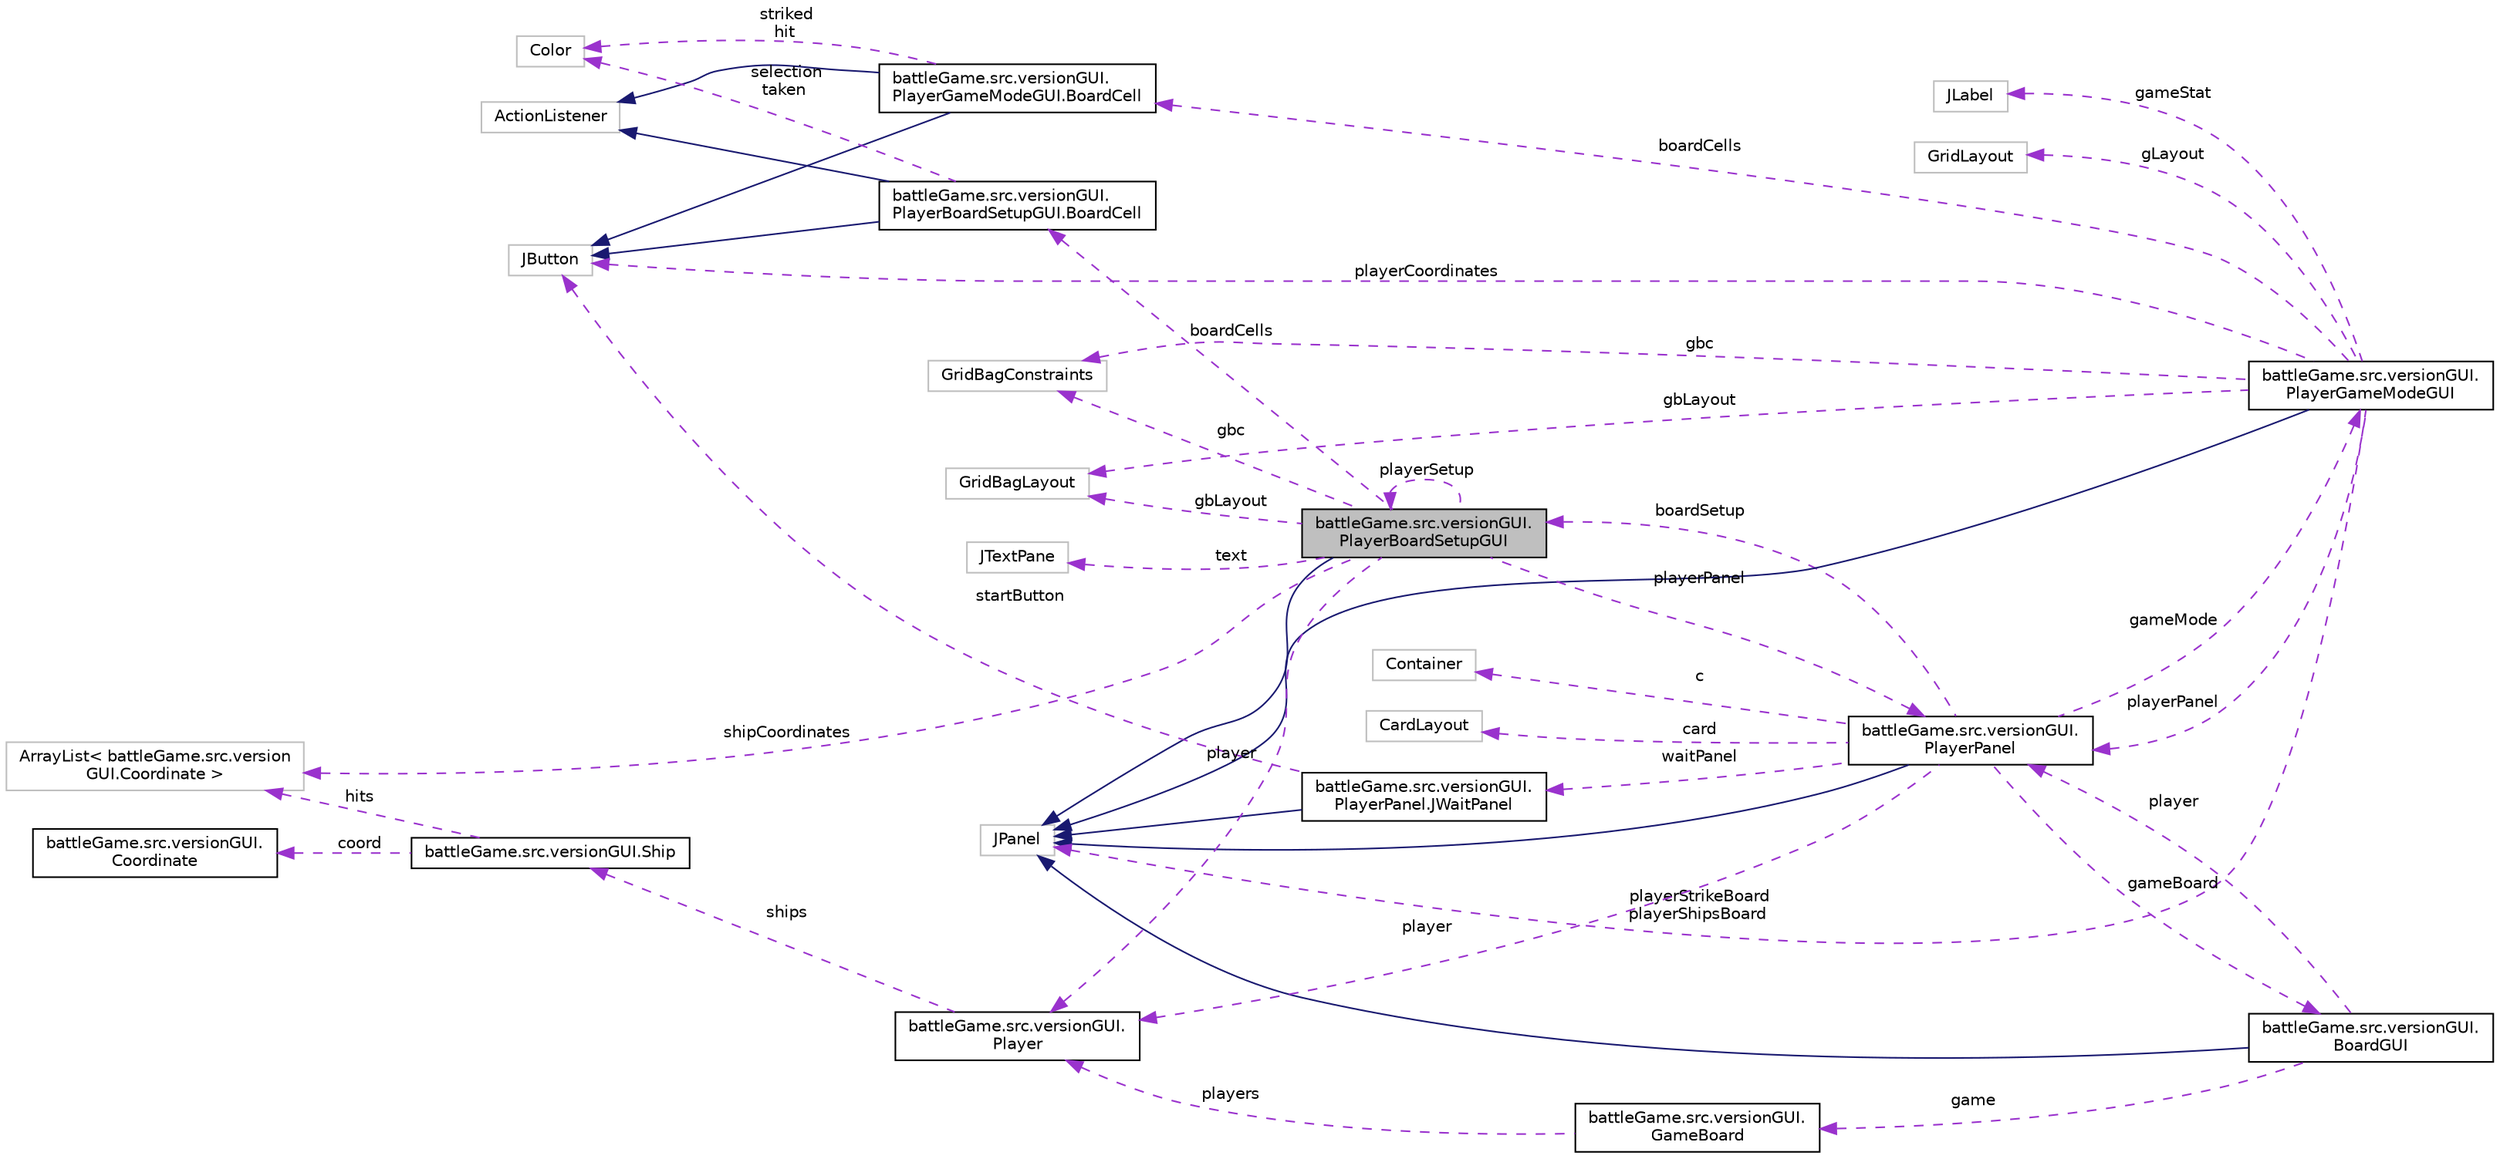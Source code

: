 digraph "battleGame.src.versionGUI.PlayerBoardSetupGUI"
{
  edge [fontname="Helvetica",fontsize="10",labelfontname="Helvetica",labelfontsize="10"];
  node [fontname="Helvetica",fontsize="10",shape=record];
  rankdir="LR";
  Node1 [label="battleGame.src.versionGUI.\lPlayerBoardSetupGUI",height=0.2,width=0.4,color="black", fillcolor="grey75", style="filled", fontcolor="black"];
  Node2 -> Node1 [dir="back",color="midnightblue",fontsize="10",style="solid",fontname="Helvetica"];
  Node2 [label="JPanel",height=0.2,width=0.4,color="grey75", fillcolor="white", style="filled"];
  Node3 -> Node1 [dir="back",color="darkorchid3",fontsize="10",style="dashed",label=" boardCells" ,fontname="Helvetica"];
  Node3 [label="battleGame.src.versionGUI.\lPlayerBoardSetupGUI.BoardCell",height=0.2,width=0.4,color="black", fillcolor="white", style="filled",URL="$classbattleGame_1_1src_1_1versionGUI_1_1PlayerBoardSetupGUI_1_1BoardCell.html"];
  Node4 -> Node3 [dir="back",color="midnightblue",fontsize="10",style="solid",fontname="Helvetica"];
  Node4 [label="JButton",height=0.2,width=0.4,color="grey75", fillcolor="white", style="filled"];
  Node5 -> Node3 [dir="back",color="midnightblue",fontsize="10",style="solid",fontname="Helvetica"];
  Node5 [label="ActionListener",height=0.2,width=0.4,color="grey75", fillcolor="white", style="filled"];
  Node6 -> Node3 [dir="back",color="darkorchid3",fontsize="10",style="dashed",label=" selection\ntaken" ,fontname="Helvetica"];
  Node6 [label="Color",height=0.2,width=0.4,color="grey75", fillcolor="white", style="filled"];
  Node7 -> Node1 [dir="back",color="darkorchid3",fontsize="10",style="dashed",label=" gbc" ,fontname="Helvetica"];
  Node7 [label="GridBagConstraints",height=0.2,width=0.4,color="grey75", fillcolor="white", style="filled"];
  Node8 -> Node1 [dir="back",color="darkorchid3",fontsize="10",style="dashed",label=" playerPanel" ,fontname="Helvetica"];
  Node8 [label="battleGame.src.versionGUI.\lPlayerPanel",height=0.2,width=0.4,color="black", fillcolor="white", style="filled",URL="$classbattleGame_1_1src_1_1versionGUI_1_1PlayerPanel.html"];
  Node2 -> Node8 [dir="back",color="midnightblue",fontsize="10",style="solid",fontname="Helvetica"];
  Node1 -> Node8 [dir="back",color="darkorchid3",fontsize="10",style="dashed",label=" boardSetup" ,fontname="Helvetica"];
  Node9 -> Node8 [dir="back",color="darkorchid3",fontsize="10",style="dashed",label=" card" ,fontname="Helvetica"];
  Node9 [label="CardLayout",height=0.2,width=0.4,color="grey75", fillcolor="white", style="filled"];
  Node10 -> Node8 [dir="back",color="darkorchid3",fontsize="10",style="dashed",label=" gameBoard" ,fontname="Helvetica"];
  Node10 [label="battleGame.src.versionGUI.\lBoardGUI",height=0.2,width=0.4,color="black", fillcolor="white", style="filled",URL="$classbattleGame_1_1src_1_1versionGUI_1_1BoardGUI.html"];
  Node2 -> Node10 [dir="back",color="midnightblue",fontsize="10",style="solid",fontname="Helvetica"];
  Node8 -> Node10 [dir="back",color="darkorchid3",fontsize="10",style="dashed",label=" player" ,fontname="Helvetica"];
  Node11 -> Node10 [dir="back",color="darkorchid3",fontsize="10",style="dashed",label=" game" ,fontname="Helvetica"];
  Node11 [label="battleGame.src.versionGUI.\lGameBoard",height=0.2,width=0.4,color="black", fillcolor="white", style="filled",URL="$classbattleGame_1_1src_1_1versionGUI_1_1GameBoard.html"];
  Node12 -> Node11 [dir="back",color="darkorchid3",fontsize="10",style="dashed",label=" players" ,fontname="Helvetica"];
  Node12 [label="battleGame.src.versionGUI.\lPlayer",height=0.2,width=0.4,color="black", fillcolor="white", style="filled",URL="$classbattleGame_1_1src_1_1versionGUI_1_1Player.html"];
  Node13 -> Node12 [dir="back",color="darkorchid3",fontsize="10",style="dashed",label=" ships" ,fontname="Helvetica"];
  Node13 [label="battleGame.src.versionGUI.Ship",height=0.2,width=0.4,color="black", fillcolor="white", style="filled",URL="$classbattleGame_1_1src_1_1versionGUI_1_1Ship.html"];
  Node14 -> Node13 [dir="back",color="darkorchid3",fontsize="10",style="dashed",label=" hits" ,fontname="Helvetica"];
  Node14 [label="ArrayList\< battleGame.src.version\lGUI.Coordinate \>",height=0.2,width=0.4,color="grey75", fillcolor="white", style="filled"];
  Node15 -> Node13 [dir="back",color="darkorchid3",fontsize="10",style="dashed",label=" coord" ,fontname="Helvetica"];
  Node15 [label="battleGame.src.versionGUI.\lCoordinate",height=0.2,width=0.4,color="black", fillcolor="white", style="filled",URL="$classbattleGame_1_1src_1_1versionGUI_1_1Coordinate.html"];
  Node16 -> Node8 [dir="back",color="darkorchid3",fontsize="10",style="dashed",label=" gameMode" ,fontname="Helvetica"];
  Node16 [label="battleGame.src.versionGUI.\lPlayerGameModeGUI",height=0.2,width=0.4,color="black", fillcolor="white", style="filled",URL="$classbattleGame_1_1src_1_1versionGUI_1_1PlayerGameModeGUI.html"];
  Node2 -> Node16 [dir="back",color="midnightblue",fontsize="10",style="solid",fontname="Helvetica"];
  Node7 -> Node16 [dir="back",color="darkorchid3",fontsize="10",style="dashed",label=" gbc" ,fontname="Helvetica"];
  Node4 -> Node16 [dir="back",color="darkorchid3",fontsize="10",style="dashed",label=" playerCoordinates" ,fontname="Helvetica"];
  Node8 -> Node16 [dir="back",color="darkorchid3",fontsize="10",style="dashed",label=" playerPanel" ,fontname="Helvetica"];
  Node17 -> Node16 [dir="back",color="darkorchid3",fontsize="10",style="dashed",label=" gbLayout" ,fontname="Helvetica"];
  Node17 [label="GridBagLayout",height=0.2,width=0.4,color="grey75", fillcolor="white", style="filled"];
  Node18 -> Node16 [dir="back",color="darkorchid3",fontsize="10",style="dashed",label=" gameStat" ,fontname="Helvetica"];
  Node18 [label="JLabel",height=0.2,width=0.4,color="grey75", fillcolor="white", style="filled"];
  Node2 -> Node16 [dir="back",color="darkorchid3",fontsize="10",style="dashed",label=" playerStrikeBoard\nplayerShipsBoard" ,fontname="Helvetica"];
  Node19 -> Node16 [dir="back",color="darkorchid3",fontsize="10",style="dashed",label=" boardCells" ,fontname="Helvetica"];
  Node19 [label="battleGame.src.versionGUI.\lPlayerGameModeGUI.BoardCell",height=0.2,width=0.4,color="black", fillcolor="white", style="filled",URL="$classbattleGame_1_1src_1_1versionGUI_1_1PlayerGameModeGUI_1_1BoardCell.html"];
  Node4 -> Node19 [dir="back",color="midnightblue",fontsize="10",style="solid",fontname="Helvetica"];
  Node5 -> Node19 [dir="back",color="midnightblue",fontsize="10",style="solid",fontname="Helvetica"];
  Node6 -> Node19 [dir="back",color="darkorchid3",fontsize="10",style="dashed",label=" striked\nhit" ,fontname="Helvetica"];
  Node20 -> Node16 [dir="back",color="darkorchid3",fontsize="10",style="dashed",label=" gLayout" ,fontname="Helvetica"];
  Node20 [label="GridLayout",height=0.2,width=0.4,color="grey75", fillcolor="white", style="filled"];
  Node21 -> Node8 [dir="back",color="darkorchid3",fontsize="10",style="dashed",label=" waitPanel" ,fontname="Helvetica"];
  Node21 [label="battleGame.src.versionGUI.\lPlayerPanel.JWaitPanel",height=0.2,width=0.4,color="black", fillcolor="white", style="filled",URL="$classbattleGame_1_1src_1_1versionGUI_1_1PlayerPanel_1_1JWaitPanel.html"];
  Node2 -> Node21 [dir="back",color="midnightblue",fontsize="10",style="solid",fontname="Helvetica"];
  Node4 -> Node21 [dir="back",color="darkorchid3",fontsize="10",style="dashed",label=" startButton" ,fontname="Helvetica"];
  Node22 -> Node8 [dir="back",color="darkorchid3",fontsize="10",style="dashed",label=" c" ,fontname="Helvetica"];
  Node22 [label="Container",height=0.2,width=0.4,color="grey75", fillcolor="white", style="filled"];
  Node12 -> Node8 [dir="back",color="darkorchid3",fontsize="10",style="dashed",label=" player" ,fontname="Helvetica"];
  Node17 -> Node1 [dir="back",color="darkorchid3",fontsize="10",style="dashed",label=" gbLayout" ,fontname="Helvetica"];
  Node1 -> Node1 [dir="back",color="darkorchid3",fontsize="10",style="dashed",label=" playerSetup" ,fontname="Helvetica"];
  Node14 -> Node1 [dir="back",color="darkorchid3",fontsize="10",style="dashed",label=" shipCoordinates" ,fontname="Helvetica"];
  Node23 -> Node1 [dir="back",color="darkorchid3",fontsize="10",style="dashed",label=" text" ,fontname="Helvetica"];
  Node23 [label="JTextPane",height=0.2,width=0.4,color="grey75", fillcolor="white", style="filled"];
  Node12 -> Node1 [dir="back",color="darkorchid3",fontsize="10",style="dashed",label=" player" ,fontname="Helvetica"];
}

